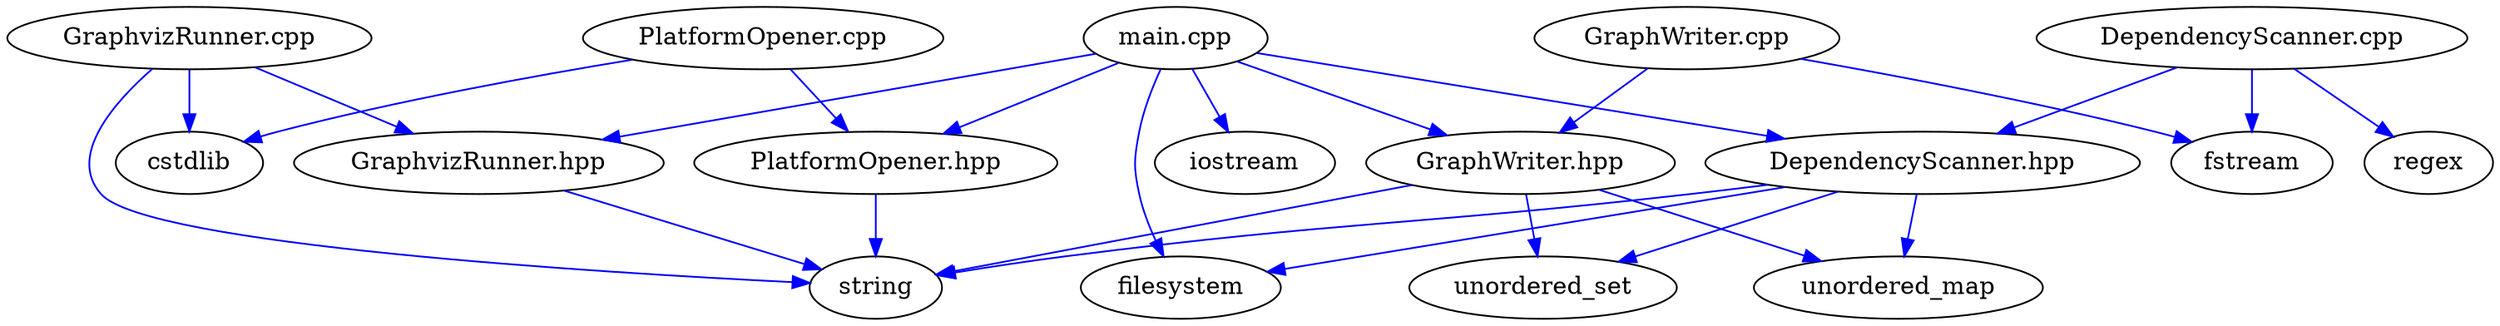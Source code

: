 digraph dependencies {
  "main.cpp" -> "filesystem" [color=blue];
  "main.cpp" -> "iostream" [color=blue];
  "main.cpp" -> "PlatformOpener.hpp" [color=blue];
  "main.cpp" -> "GraphvizRunner.hpp" [color=blue];
  "main.cpp" -> "GraphWriter.hpp" [color=blue];
  "main.cpp" -> "DependencyScanner.hpp" [color=blue];
  "GraphWriter.cpp" -> "fstream" [color=blue];
  "GraphWriter.cpp" -> "GraphWriter.hpp" [color=blue];
  "PlatformOpener.cpp" -> "cstdlib" [color=blue];
  "PlatformOpener.cpp" -> "PlatformOpener.hpp" [color=blue];
  "GraphvizRunner.cpp" -> "string" [color=blue];
  "GraphvizRunner.cpp" -> "cstdlib" [color=blue];
  "GraphvizRunner.cpp" -> "GraphvizRunner.hpp" [color=blue];
  "DependencyScanner.cpp" -> "regex" [color=blue];
  "DependencyScanner.cpp" -> "fstream" [color=blue];
  "DependencyScanner.cpp" -> "DependencyScanner.hpp" [color=blue];
  "GraphWriter.hpp" -> "unordered_map" [color=blue];
  "GraphWriter.hpp" -> "unordered_set" [color=blue];
  "GraphWriter.hpp" -> "string" [color=blue];
  "DependencyScanner.hpp" -> "filesystem" [color=blue];
  "DependencyScanner.hpp" -> "unordered_map" [color=blue];
  "DependencyScanner.hpp" -> "unordered_set" [color=blue];
  "DependencyScanner.hpp" -> "string" [color=blue];
  "GraphvizRunner.hpp" -> "string" [color=blue];
  "PlatformOpener.hpp" -> "string" [color=blue];
}
